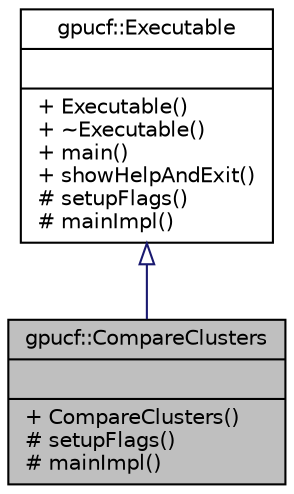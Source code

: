digraph "gpucf::CompareClusters"
{
 // INTERACTIVE_SVG=YES
  bgcolor="transparent";
  edge [fontname="Helvetica",fontsize="10",labelfontname="Helvetica",labelfontsize="10"];
  node [fontname="Helvetica",fontsize="10",shape=record];
  Node1 [label="{gpucf::CompareClusters\n||+ CompareClusters()\l# setupFlags()\l# mainImpl()\l}",height=0.2,width=0.4,color="black", fillcolor="grey75", style="filled", fontcolor="black"];
  Node2 -> Node1 [dir="back",color="midnightblue",fontsize="10",style="solid",arrowtail="onormal",fontname="Helvetica"];
  Node2 [label="{gpucf::Executable\n||+ Executable()\l+ ~Executable()\l+ main()\l+ showHelpAndExit()\l# setupFlags()\l# mainImpl()\l}",height=0.2,width=0.4,color="black",URL="$d2/d5f/classgpucf_1_1Executable.html"];
}
